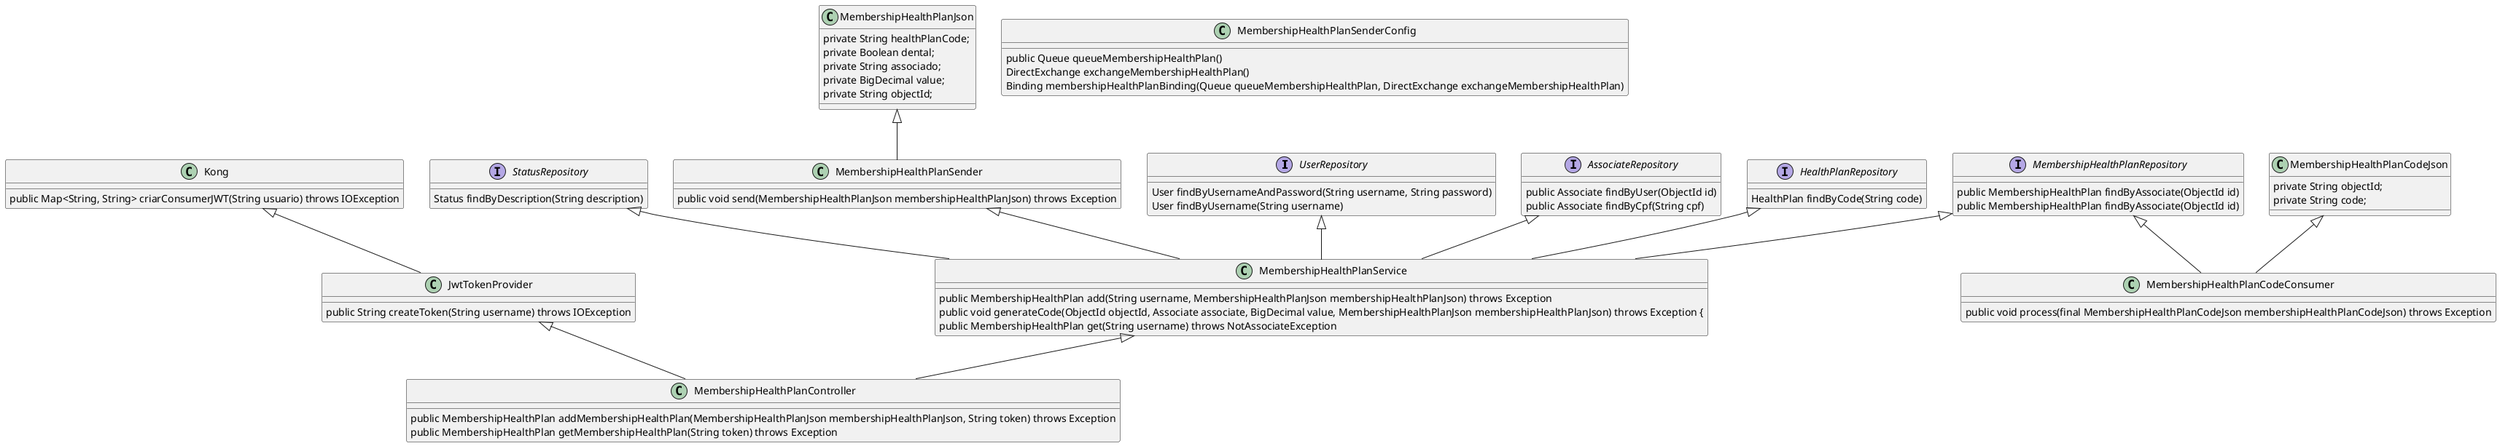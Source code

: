 @startuml
'https://plantuml.com/class-diagram

interface UserRepository {
    User findByUsernameAndPassword(String username, String password)
    User findByUsername(String username)
}

interface AssociateRepository{
    public Associate findByUser(ObjectId id)
    public Associate findByCpf(String cpf)
}

interface HealthPlanRepository {
    HealthPlan findByCode(String code)
}

interface StatusRepository {
    Status findByDescription(String description)
}

interface MembershipHealthPlanRepository {
    public MembershipHealthPlan findByAssociate(ObjectId id)
}

class MembershipHealthPlanService {
    public MembershipHealthPlan add(String username, MembershipHealthPlanJson membershipHealthPlanJson) throws Exception
    public void generateCode(ObjectId objectId, Associate associate, BigDecimal value, MembershipHealthPlanJson membershipHealthPlanJson) throws Exception {
    public MembershipHealthPlan get(String username) throws NotAssociateException 
}

class MembershipHealthPlanJson{
	private String healthPlanCode;
	private Boolean dental;
	private String associado;
	private BigDecimal value;
	private String objectId;
}

class MembershipHealthPlanSender {
    public void send(MembershipHealthPlanJson membershipHealthPlanJson) throws Exception 
}

MembershipHealthPlanJson <|-- MembershipHealthPlanSender

class MembershipHealthPlanController {
    public MembershipHealthPlan addMembershipHealthPlan(MembershipHealthPlanJson membershipHealthPlanJson, String token) throws Exception 
    public MembershipHealthPlan getMembershipHealthPlan(String token) throws Exception 
}

class JwtTokenProvider {
    public String createToken(String username) throws IOException 
}

class Kong {
    public Map<String, String> criarConsumerJWT(String usuario) throws IOException 
}

class MembershipHealthPlanSenderConfig {
    public Queue queueMembershipHealthPlan()
    DirectExchange exchangeMembershipHealthPlan()
    Binding membershipHealthPlanBinding(Queue queueMembershipHealthPlan, DirectExchange exchangeMembershipHealthPlan)
}

interface MembershipHealthPlanRepository{
    public MembershipHealthPlan findByAssociate(ObjectId id)
}

class MembershipHealthPlanCodeJson{
	private String objectId;
	private String code;
}

class MembershipHealthPlanCodeConsumer {
    public void process(final MembershipHealthPlanCodeJson membershipHealthPlanCodeJson) throws Exception
}

MembershipHealthPlanCodeJson  <|-- MembershipHealthPlanCodeConsumer
MembershipHealthPlanRepository  <|-- MembershipHealthPlanCodeConsumer

UserRepository <|-- MembershipHealthPlanService
AssociateRepository <|-- MembershipHealthPlanService
HealthPlanRepository <|-- MembershipHealthPlanService
StatusRepository <|-- MembershipHealthPlanService
MembershipHealthPlanRepository <|-- MembershipHealthPlanService
MembershipHealthPlanSender <|-- MembershipHealthPlanService

MembershipHealthPlanService <|-- MembershipHealthPlanController
JwtTokenProvider <|-- MembershipHealthPlanController
Kong <|-- JwtTokenProvider

@enduml
